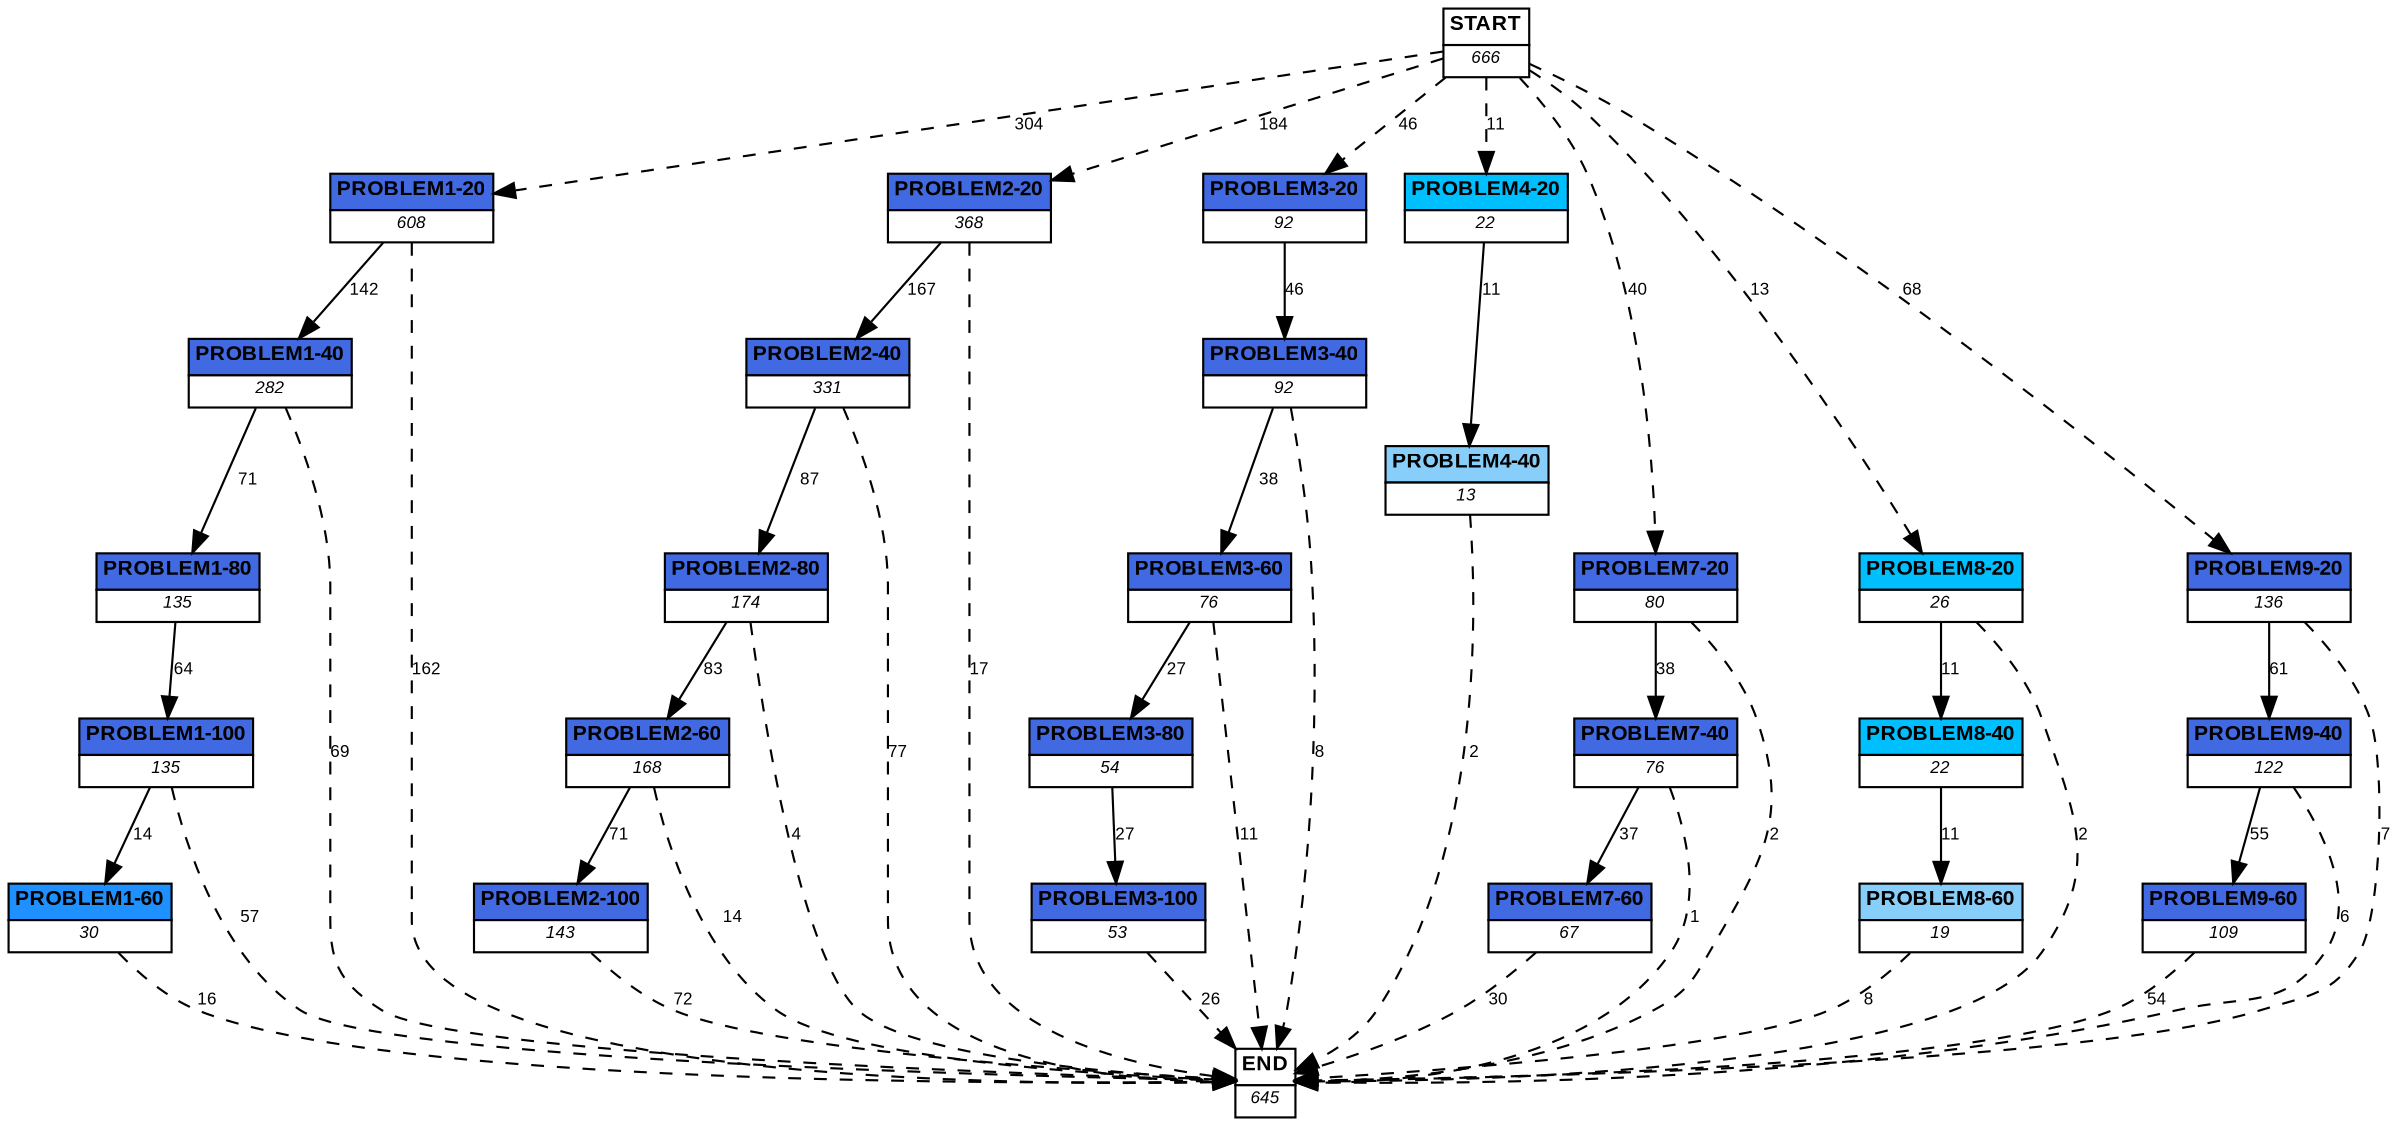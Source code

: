 digraph graphname {
	dpi = 150
	size="16,11!";
	margin = 0;
"PROBLEM1-20" [shape=plain, label=<<table border="0" cellborder="1" cellspacing="0"><tr><td bgcolor="royalblue"><FONT face="Arial" POINT-SIZE="10"><b>PROBLEM1-20</b></FONT></td></tr><tr><td bgcolor="white"><FONT face="Arial" POINT-SIZE="8"><i>608</i></FONT></td></tr></table>>]
"PROBLEM1-40" [shape=plain, label=<<table border="0" cellborder="1" cellspacing="0"><tr><td bgcolor="royalblue"><FONT face="Arial" POINT-SIZE="10"><b>PROBLEM1-40</b></FONT></td></tr><tr><td bgcolor="white"><FONT face="Arial" POINT-SIZE="8"><i>282</i></FONT></td></tr></table>>]
"PROBLEM1-80" [shape=plain, label=<<table border="0" cellborder="1" cellspacing="0"><tr><td bgcolor="royalblue"><FONT face="Arial" POINT-SIZE="10"><b>PROBLEM1-80</b></FONT></td></tr><tr><td bgcolor="white"><FONT face="Arial" POINT-SIZE="8"><i>135</i></FONT></td></tr></table>>]
"PROBLEM1-100" [shape=plain, label=<<table border="0" cellborder="1" cellspacing="0"><tr><td bgcolor="royalblue"><FONT face="Arial" POINT-SIZE="10"><b>PROBLEM1-100</b></FONT></td></tr><tr><td bgcolor="white"><FONT face="Arial" POINT-SIZE="8"><i>135</i></FONT></td></tr></table>>]
"PROBLEM2-20" [shape=plain, label=<<table border="0" cellborder="1" cellspacing="0"><tr><td bgcolor="royalblue"><FONT face="Arial" POINT-SIZE="10"><b>PROBLEM2-20</b></FONT></td></tr><tr><td bgcolor="white"><FONT face="Arial" POINT-SIZE="8"><i>368</i></FONT></td></tr></table>>]
"PROBLEM2-40" [shape=plain, label=<<table border="0" cellborder="1" cellspacing="0"><tr><td bgcolor="royalblue"><FONT face="Arial" POINT-SIZE="10"><b>PROBLEM2-40</b></FONT></td></tr><tr><td bgcolor="white"><FONT face="Arial" POINT-SIZE="8"><i>331</i></FONT></td></tr></table>>]
"PROBLEM1-60" [shape=plain, label=<<table border="0" cellborder="1" cellspacing="0"><tr><td bgcolor="dodgerblue"><FONT face="Arial" POINT-SIZE="10"><b>PROBLEM1-60</b></FONT></td></tr><tr><td bgcolor="white"><FONT face="Arial" POINT-SIZE="8"><i>30</i></FONT></td></tr></table>>]
"PROBLEM3-20" [shape=plain, label=<<table border="0" cellborder="1" cellspacing="0"><tr><td bgcolor="royalblue"><FONT face="Arial" POINT-SIZE="10"><b>PROBLEM3-20</b></FONT></td></tr><tr><td bgcolor="white"><FONT face="Arial" POINT-SIZE="8"><i>92</i></FONT></td></tr></table>>]
"PROBLEM3-40" [shape=plain, label=<<table border="0" cellborder="1" cellspacing="0"><tr><td bgcolor="royalblue"><FONT face="Arial" POINT-SIZE="10"><b>PROBLEM3-40</b></FONT></td></tr><tr><td bgcolor="white"><FONT face="Arial" POINT-SIZE="8"><i>92</i></FONT></td></tr></table>>]
"PROBLEM4-20" [shape=plain, label=<<table border="0" cellborder="1" cellspacing="0"><tr><td bgcolor="deepskyblue"><FONT face="Arial" POINT-SIZE="10"><b>PROBLEM4-20</b></FONT></td></tr><tr><td bgcolor="white"><FONT face="Arial" POINT-SIZE="8"><i>22</i></FONT></td></tr></table>>]
"PROBLEM4-40" [shape=plain, label=<<table border="0" cellborder="1" cellspacing="0"><tr><td bgcolor="lightskyblue"><FONT face="Arial" POINT-SIZE="10"><b>PROBLEM4-40</b></FONT></td></tr><tr><td bgcolor="white"><FONT face="Arial" POINT-SIZE="8"><i>13</i></FONT></td></tr></table>>]
"PROBLEM2-60" [shape=plain, label=<<table border="0" cellborder="1" cellspacing="0"><tr><td bgcolor="royalblue"><FONT face="Arial" POINT-SIZE="10"><b>PROBLEM2-60</b></FONT></td></tr><tr><td bgcolor="white"><FONT face="Arial" POINT-SIZE="8"><i>168</i></FONT></td></tr></table>>]
"PROBLEM2-80" [shape=plain, label=<<table border="0" cellborder="1" cellspacing="0"><tr><td bgcolor="royalblue"><FONT face="Arial" POINT-SIZE="10"><b>PROBLEM2-80</b></FONT></td></tr><tr><td bgcolor="white"><FONT face="Arial" POINT-SIZE="8"><i>174</i></FONT></td></tr></table>>]
"PROBLEM3-60" [shape=plain, label=<<table border="0" cellborder="1" cellspacing="0"><tr><td bgcolor="royalblue"><FONT face="Arial" POINT-SIZE="10"><b>PROBLEM3-60</b></FONT></td></tr><tr><td bgcolor="white"><FONT face="Arial" POINT-SIZE="8"><i>76</i></FONT></td></tr></table>>]
"PROBLEM2-100" [shape=plain, label=<<table border="0" cellborder="1" cellspacing="0"><tr><td bgcolor="royalblue"><FONT face="Arial" POINT-SIZE="10"><b>PROBLEM2-100</b></FONT></td></tr><tr><td bgcolor="white"><FONT face="Arial" POINT-SIZE="8"><i>143</i></FONT></td></tr></table>>]
"PROBLEM3-80" [shape=plain, label=<<table border="0" cellborder="1" cellspacing="0"><tr><td bgcolor="royalblue"><FONT face="Arial" POINT-SIZE="10"><b>PROBLEM3-80</b></FONT></td></tr><tr><td bgcolor="white"><FONT face="Arial" POINT-SIZE="8"><i>54</i></FONT></td></tr></table>>]
"PROBLEM3-100" [shape=plain, label=<<table border="0" cellborder="1" cellspacing="0"><tr><td bgcolor="royalblue"><FONT face="Arial" POINT-SIZE="10"><b>PROBLEM3-100</b></FONT></td></tr><tr><td bgcolor="white"><FONT face="Arial" POINT-SIZE="8"><i>53</i></FONT></td></tr></table>>]
"PROBLEM7-20" [shape=plain, label=<<table border="0" cellborder="1" cellspacing="0"><tr><td bgcolor="royalblue"><FONT face="Arial" POINT-SIZE="10"><b>PROBLEM7-20</b></FONT></td></tr><tr><td bgcolor="white"><FONT face="Arial" POINT-SIZE="8"><i>80</i></FONT></td></tr></table>>]
"PROBLEM7-40" [shape=plain, label=<<table border="0" cellborder="1" cellspacing="0"><tr><td bgcolor="royalblue"><FONT face="Arial" POINT-SIZE="10"><b>PROBLEM7-40</b></FONT></td></tr><tr><td bgcolor="white"><FONT face="Arial" POINT-SIZE="8"><i>76</i></FONT></td></tr></table>>]
"PROBLEM7-60" [shape=plain, label=<<table border="0" cellborder="1" cellspacing="0"><tr><td bgcolor="royalblue"><FONT face="Arial" POINT-SIZE="10"><b>PROBLEM7-60</b></FONT></td></tr><tr><td bgcolor="white"><FONT face="Arial" POINT-SIZE="8"><i>67</i></FONT></td></tr></table>>]
"PROBLEM8-20" [shape=plain, label=<<table border="0" cellborder="1" cellspacing="0"><tr><td bgcolor="deepskyblue"><FONT face="Arial" POINT-SIZE="10"><b>PROBLEM8-20</b></FONT></td></tr><tr><td bgcolor="white"><FONT face="Arial" POINT-SIZE="8"><i>26</i></FONT></td></tr></table>>]
"PROBLEM8-40" [shape=plain, label=<<table border="0" cellborder="1" cellspacing="0"><tr><td bgcolor="deepskyblue"><FONT face="Arial" POINT-SIZE="10"><b>PROBLEM8-40</b></FONT></td></tr><tr><td bgcolor="white"><FONT face="Arial" POINT-SIZE="8"><i>22</i></FONT></td></tr></table>>]
"PROBLEM8-60" [shape=plain, label=<<table border="0" cellborder="1" cellspacing="0"><tr><td bgcolor="lightskyblue"><FONT face="Arial" POINT-SIZE="10"><b>PROBLEM8-60</b></FONT></td></tr><tr><td bgcolor="white"><FONT face="Arial" POINT-SIZE="8"><i>19</i></FONT></td></tr></table>>]
"PROBLEM9-20" [shape=plain, label=<<table border="0" cellborder="1" cellspacing="0"><tr><td bgcolor="royalblue"><FONT face="Arial" POINT-SIZE="10"><b>PROBLEM9-20</b></FONT></td></tr><tr><td bgcolor="white"><FONT face="Arial" POINT-SIZE="8"><i>136</i></FONT></td></tr></table>>]
"PROBLEM9-40" [shape=plain, label=<<table border="0" cellborder="1" cellspacing="0"><tr><td bgcolor="royalblue"><FONT face="Arial" POINT-SIZE="10"><b>PROBLEM9-40</b></FONT></td></tr><tr><td bgcolor="white"><FONT face="Arial" POINT-SIZE="8"><i>122</i></FONT></td></tr></table>>]
"PROBLEM9-60" [shape=plain, label=<<table border="0" cellborder="1" cellspacing="0"><tr><td bgcolor="royalblue"><FONT face="Arial" POINT-SIZE="10"><b>PROBLEM9-60</b></FONT></td></tr><tr><td bgcolor="white"><FONT face="Arial" POINT-SIZE="8"><i>109</i></FONT></td></tr></table>>]
"START" [shape=plain, label=<<table border="0" cellborder="1" cellspacing="0"><tr><td bgcolor="white"><FONT face="Arial" POINT-SIZE="10"><b>START</b></FONT></td></tr><tr><td bgcolor="white"><FONT face="Arial" POINT-SIZE="8"><i>666</i></FONT></td></tr></table>>]
"END" [shape=plain, label=<<table border="0" cellborder="1" cellspacing="0"><tr><td bgcolor="white"><FONT face="Arial" POINT-SIZE="10"><b>END</b></FONT></td></tr><tr><td bgcolor="white"><FONT face="Arial" POINT-SIZE="8"><i>645</i></FONT></td></tr></table>>]
"PROBLEM1-20" -> "PROBLEM1-40" [ label ="142" labelfloat=false fontname="Arial" fontsize=8]
"PROBLEM1-20" -> "END" [ style = dashed label ="162" labelfloat=false fontname="Arial" fontsize=8]
"PROBLEM1-40" -> "PROBLEM1-80" [ label ="71" labelfloat=false fontname="Arial" fontsize=8]
"PROBLEM1-40" -> "END" [ style = dashed label ="69" labelfloat=false fontname="Arial" fontsize=8]
"PROBLEM1-80" -> "PROBLEM1-100" [ label ="64" labelfloat=false fontname="Arial" fontsize=8]
"PROBLEM1-100" -> "PROBLEM1-60" [ label ="14" labelfloat=false fontname="Arial" fontsize=8]
"PROBLEM1-100" -> "END" [ style = dashed label ="57" labelfloat=false fontname="Arial" fontsize=8]
"PROBLEM2-20" -> "PROBLEM2-40" [ label ="167" labelfloat=false fontname="Arial" fontsize=8]
"PROBLEM2-20" -> "END" [ style = dashed label ="17" labelfloat=false fontname="Arial" fontsize=8]
"PROBLEM2-40" -> "PROBLEM2-80" [ label ="87" labelfloat=false fontname="Arial" fontsize=8]
"PROBLEM2-40" -> "END" [ style = dashed label ="77" labelfloat=false fontname="Arial" fontsize=8]
"PROBLEM1-60" -> "END" [ style = dashed label ="16" labelfloat=false fontname="Arial" fontsize=8]
"PROBLEM3-20" -> "PROBLEM3-40" [ label ="46" labelfloat=false fontname="Arial" fontsize=8]
"PROBLEM3-40" -> "PROBLEM3-60" [ label ="38" labelfloat=false fontname="Arial" fontsize=8]
"PROBLEM3-40" -> "END" [ style = dashed label ="8" labelfloat=false fontname="Arial" fontsize=8]
"PROBLEM4-20" -> "PROBLEM4-40" [ label ="11" labelfloat=false fontname="Arial" fontsize=8]
"PROBLEM4-40" -> "END" [ style = dashed label ="2" labelfloat=false fontname="Arial" fontsize=8]
"PROBLEM2-60" -> "PROBLEM2-100" [ label ="71" labelfloat=false fontname="Arial" fontsize=8]
"PROBLEM2-60" -> "END" [ style = dashed label ="14" labelfloat=false fontname="Arial" fontsize=8]
"PROBLEM2-80" -> "PROBLEM2-60" [ label ="83" labelfloat=false fontname="Arial" fontsize=8]
"PROBLEM2-80" -> "END" [ style = dashed label ="4" labelfloat=false fontname="Arial" fontsize=8]
"PROBLEM3-60" -> "PROBLEM3-80" [ label ="27" labelfloat=false fontname="Arial" fontsize=8]
"PROBLEM3-60" -> "END" [ style = dashed label ="11" labelfloat=false fontname="Arial" fontsize=8]
"PROBLEM2-100" -> "END" [ style = dashed label ="72" labelfloat=false fontname="Arial" fontsize=8]
"PROBLEM3-80" -> "PROBLEM3-100" [ label ="27" labelfloat=false fontname="Arial" fontsize=8]
"PROBLEM3-100" -> "END" [ style = dashed label ="26" labelfloat=false fontname="Arial" fontsize=8]
"PROBLEM7-20" -> "PROBLEM7-40" [ label ="38" labelfloat=false fontname="Arial" fontsize=8]
"PROBLEM7-20" -> "END" [ style = dashed label ="2" labelfloat=false fontname="Arial" fontsize=8]
"PROBLEM7-40" -> "PROBLEM7-60" [ label ="37" labelfloat=false fontname="Arial" fontsize=8]
"PROBLEM7-40" -> "END" [ style = dashed label ="1" labelfloat=false fontname="Arial" fontsize=8]
"PROBLEM7-60" -> "END" [ style = dashed label ="30" labelfloat=false fontname="Arial" fontsize=8]
"PROBLEM8-20" -> "PROBLEM8-40" [ label ="11" labelfloat=false fontname="Arial" fontsize=8]
"PROBLEM8-20" -> "END" [ style = dashed label ="2" labelfloat=false fontname="Arial" fontsize=8]
"PROBLEM8-40" -> "PROBLEM8-60" [ label ="11" labelfloat=false fontname="Arial" fontsize=8]
"PROBLEM8-60" -> "END" [ style = dashed label ="8" labelfloat=false fontname="Arial" fontsize=8]
"PROBLEM9-20" -> "PROBLEM9-40" [ label ="61" labelfloat=false fontname="Arial" fontsize=8]
"PROBLEM9-20" -> "END" [ style = dashed label ="7" labelfloat=false fontname="Arial" fontsize=8]
"PROBLEM9-40" -> "PROBLEM9-60" [ label ="55" labelfloat=false fontname="Arial" fontsize=8]
"PROBLEM9-40" -> "END" [ style = dashed label ="6" labelfloat=false fontname="Arial" fontsize=8]
"PROBLEM9-60" -> "END" [ style = dashed label ="54" labelfloat=false fontname="Arial" fontsize=8]
"START" -> "PROBLEM1-20" [ style = dashed label ="304" labelfloat=false fontname="Arial" fontsize=8]
"START" -> "PROBLEM2-20" [ style = dashed label ="184" labelfloat=false fontname="Arial" fontsize=8]
"START" -> "PROBLEM3-20" [ style = dashed label ="46" labelfloat=false fontname="Arial" fontsize=8]
"START" -> "PROBLEM4-20" [ style = dashed label ="11" labelfloat=false fontname="Arial" fontsize=8]
"START" -> "PROBLEM7-20" [ style = dashed label ="40" labelfloat=false fontname="Arial" fontsize=8]
"START" -> "PROBLEM8-20" [ style = dashed label ="13" labelfloat=false fontname="Arial" fontsize=8]
"START" -> "PROBLEM9-20" [ style = dashed label ="68" labelfloat=false fontname="Arial" fontsize=8]
}